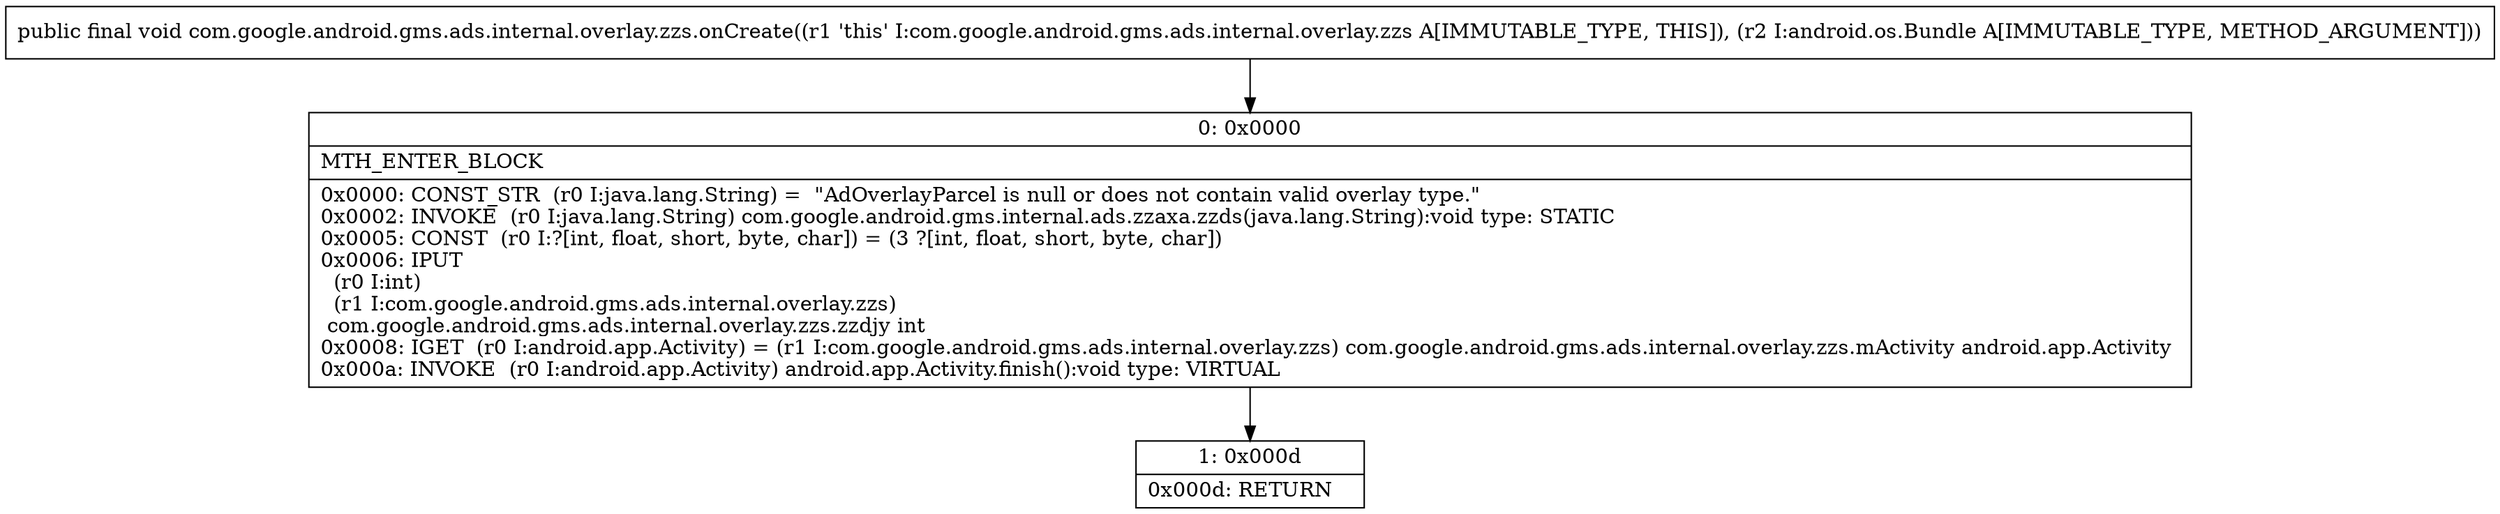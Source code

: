 digraph "CFG forcom.google.android.gms.ads.internal.overlay.zzs.onCreate(Landroid\/os\/Bundle;)V" {
Node_0 [shape=record,label="{0\:\ 0x0000|MTH_ENTER_BLOCK\l|0x0000: CONST_STR  (r0 I:java.lang.String) =  \"AdOverlayParcel is null or does not contain valid overlay type.\" \l0x0002: INVOKE  (r0 I:java.lang.String) com.google.android.gms.internal.ads.zzaxa.zzds(java.lang.String):void type: STATIC \l0x0005: CONST  (r0 I:?[int, float, short, byte, char]) = (3 ?[int, float, short, byte, char]) \l0x0006: IPUT  \l  (r0 I:int)\l  (r1 I:com.google.android.gms.ads.internal.overlay.zzs)\l com.google.android.gms.ads.internal.overlay.zzs.zzdjy int \l0x0008: IGET  (r0 I:android.app.Activity) = (r1 I:com.google.android.gms.ads.internal.overlay.zzs) com.google.android.gms.ads.internal.overlay.zzs.mActivity android.app.Activity \l0x000a: INVOKE  (r0 I:android.app.Activity) android.app.Activity.finish():void type: VIRTUAL \l}"];
Node_1 [shape=record,label="{1\:\ 0x000d|0x000d: RETURN   \l}"];
MethodNode[shape=record,label="{public final void com.google.android.gms.ads.internal.overlay.zzs.onCreate((r1 'this' I:com.google.android.gms.ads.internal.overlay.zzs A[IMMUTABLE_TYPE, THIS]), (r2 I:android.os.Bundle A[IMMUTABLE_TYPE, METHOD_ARGUMENT])) }"];
MethodNode -> Node_0;
Node_0 -> Node_1;
}

